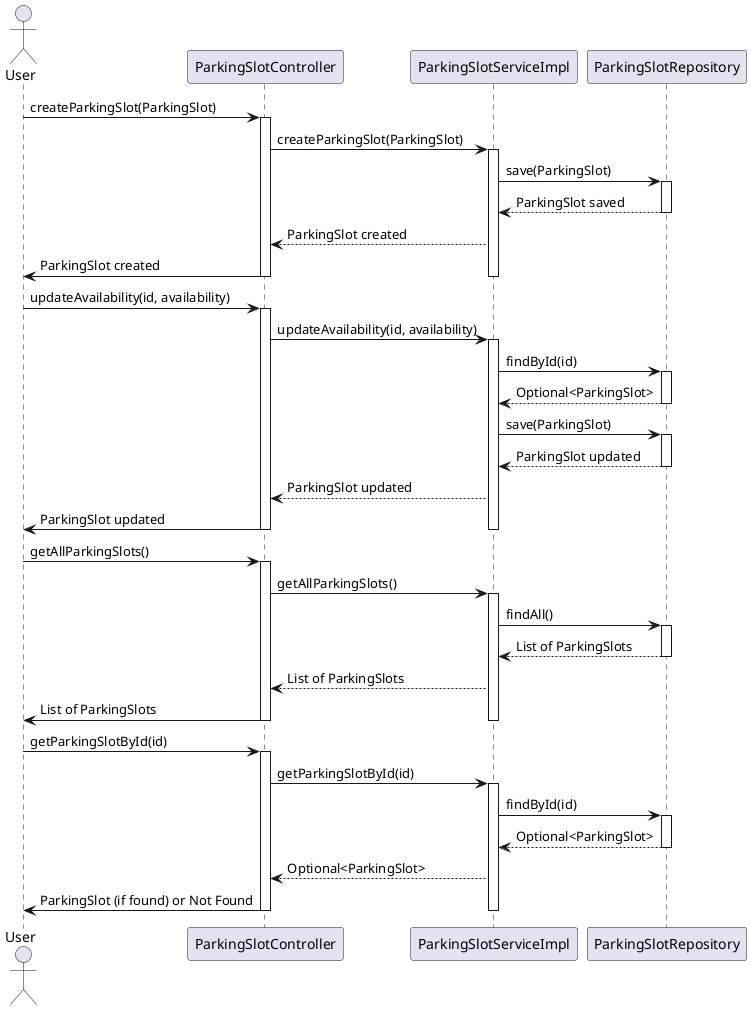 @startuml

actor User
participant ParkingSlotController
participant ParkingSlotServiceImpl
participant ParkingSlotRepository

User -> ParkingSlotController: createParkingSlot(ParkingSlot)
activate ParkingSlotController
ParkingSlotController -> ParkingSlotServiceImpl: createParkingSlot(ParkingSlot)
activate ParkingSlotServiceImpl
ParkingSlotServiceImpl -> ParkingSlotRepository: save(ParkingSlot)
activate ParkingSlotRepository
ParkingSlotRepository --> ParkingSlotServiceImpl: ParkingSlot saved
deactivate ParkingSlotRepository
ParkingSlotServiceImpl --> ParkingSlotController: ParkingSlot created
ParkingSlotController -> User: ParkingSlot created
deactivate ParkingSlotServiceImpl
deactivate ParkingSlotController

User -> ParkingSlotController: updateAvailability(id, availability)
activate ParkingSlotController
ParkingSlotController -> ParkingSlotServiceImpl: updateAvailability(id, availability)
activate ParkingSlotServiceImpl
ParkingSlotServiceImpl -> ParkingSlotRepository: findById(id)
activate ParkingSlotRepository
ParkingSlotRepository --> ParkingSlotServiceImpl: Optional<ParkingSlot>
deactivate ParkingSlotRepository
ParkingSlotServiceImpl -> ParkingSlotRepository: save(ParkingSlot)
activate ParkingSlotRepository
ParkingSlotRepository --> ParkingSlotServiceImpl: ParkingSlot updated
deactivate ParkingSlotRepository
ParkingSlotServiceImpl --> ParkingSlotController: ParkingSlot updated
ParkingSlotController -> User: ParkingSlot updated
deactivate ParkingSlotServiceImpl
deactivate ParkingSlotController

User -> ParkingSlotController: getAllParkingSlots()
activate ParkingSlotController
ParkingSlotController -> ParkingSlotServiceImpl: getAllParkingSlots()
activate ParkingSlotServiceImpl
ParkingSlotServiceImpl -> ParkingSlotRepository: findAll()
activate ParkingSlotRepository
ParkingSlotRepository --> ParkingSlotServiceImpl: List of ParkingSlots
deactivate ParkingSlotRepository
ParkingSlotServiceImpl --> ParkingSlotController: List of ParkingSlots
ParkingSlotController -> User: List of ParkingSlots
deactivate ParkingSlotServiceImpl
deactivate ParkingSlotController

User -> ParkingSlotController: getParkingSlotById(id)
activate ParkingSlotController
ParkingSlotController -> ParkingSlotServiceImpl: getParkingSlotById(id)
activate ParkingSlotServiceImpl
ParkingSlotServiceImpl -> ParkingSlotRepository: findById(id)
activate ParkingSlotRepository
ParkingSlotRepository --> ParkingSlotServiceImpl: Optional<ParkingSlot>
deactivate ParkingSlotRepository
ParkingSlotServiceImpl --> ParkingSlotController: Optional<ParkingSlot>
ParkingSlotController -> User: ParkingSlot (if found) or Not Found
deactivate ParkingSlotServiceImpl
deactivate ParkingSlotController

@enduml

